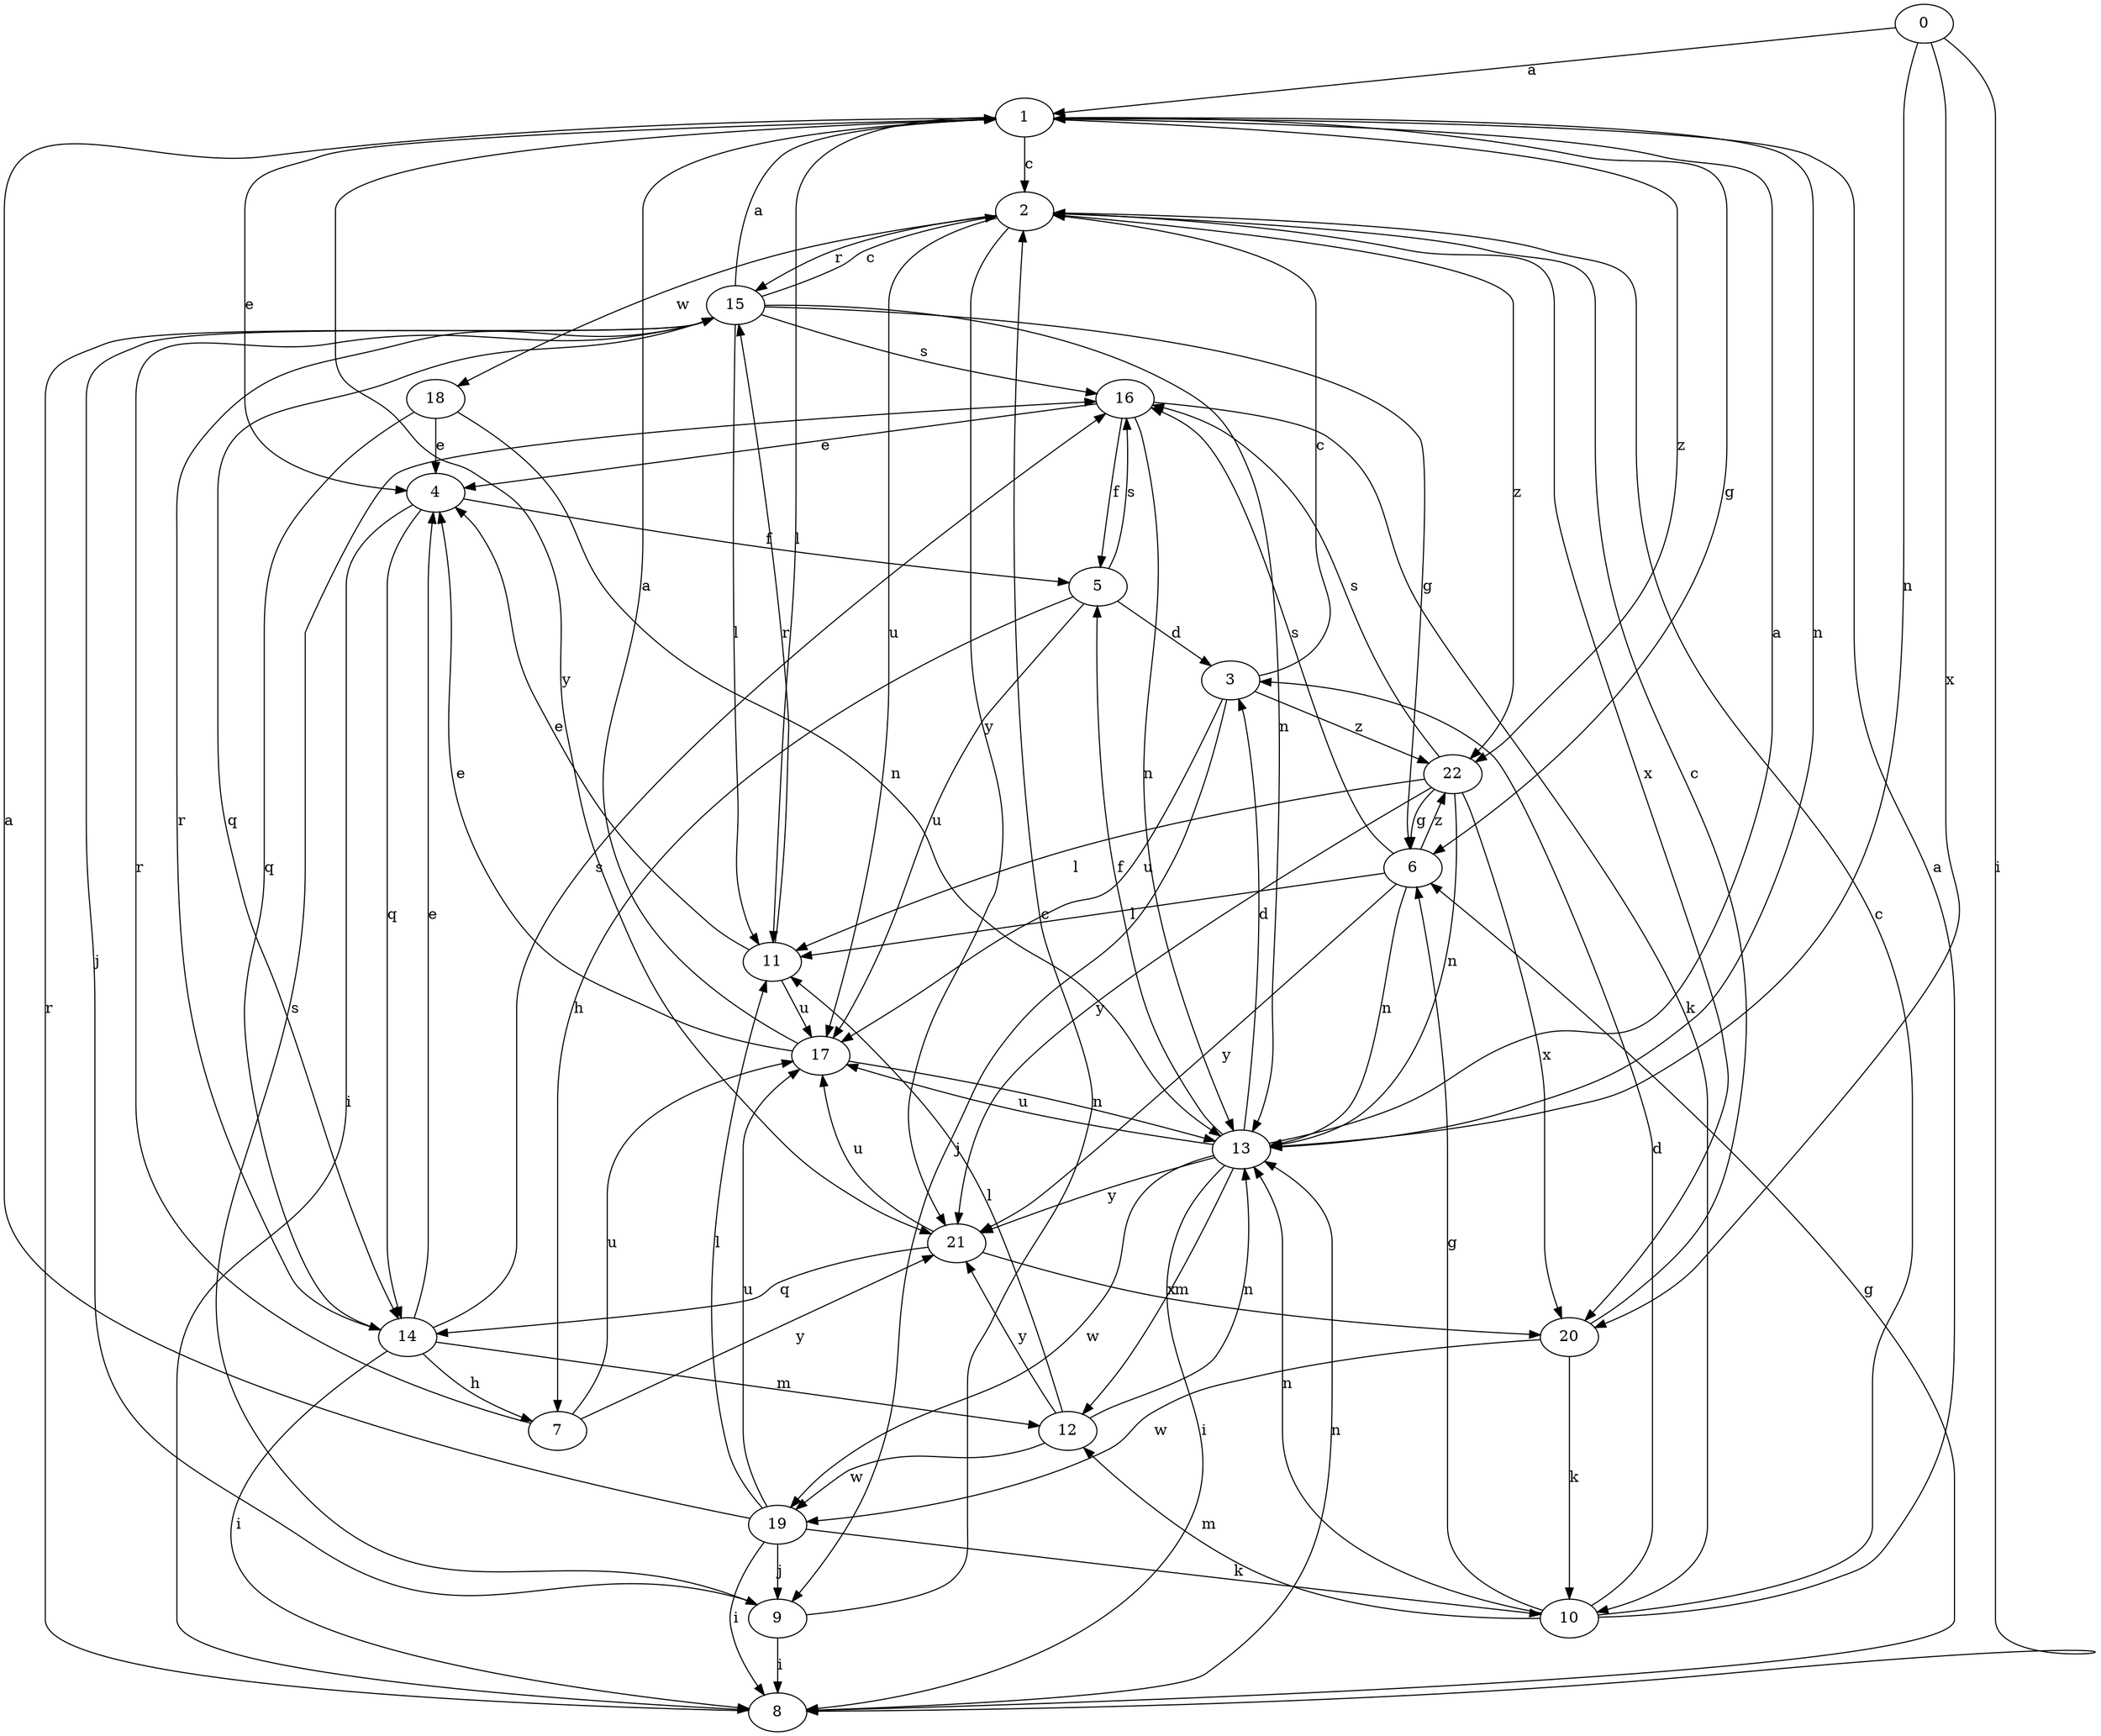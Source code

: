 strict digraph  {
0;
1;
2;
3;
4;
5;
6;
7;
8;
9;
10;
11;
12;
13;
14;
15;
16;
17;
18;
19;
20;
21;
22;
0 -> 1  [label=a];
0 -> 8  [label=i];
0 -> 13  [label=n];
0 -> 20  [label=x];
1 -> 2  [label=c];
1 -> 4  [label=e];
1 -> 6  [label=g];
1 -> 11  [label=l];
1 -> 13  [label=n];
1 -> 21  [label=y];
1 -> 22  [label=z];
2 -> 15  [label=r];
2 -> 17  [label=u];
2 -> 18  [label=w];
2 -> 20  [label=x];
2 -> 21  [label=y];
2 -> 22  [label=z];
3 -> 2  [label=c];
3 -> 9  [label=j];
3 -> 17  [label=u];
3 -> 22  [label=z];
4 -> 5  [label=f];
4 -> 8  [label=i];
4 -> 14  [label=q];
5 -> 3  [label=d];
5 -> 7  [label=h];
5 -> 16  [label=s];
5 -> 17  [label=u];
6 -> 11  [label=l];
6 -> 13  [label=n];
6 -> 16  [label=s];
6 -> 21  [label=y];
6 -> 22  [label=z];
7 -> 15  [label=r];
7 -> 17  [label=u];
7 -> 21  [label=y];
8 -> 6  [label=g];
8 -> 13  [label=n];
8 -> 15  [label=r];
9 -> 2  [label=c];
9 -> 8  [label=i];
9 -> 16  [label=s];
10 -> 1  [label=a];
10 -> 2  [label=c];
10 -> 3  [label=d];
10 -> 6  [label=g];
10 -> 12  [label=m];
10 -> 13  [label=n];
11 -> 4  [label=e];
11 -> 15  [label=r];
11 -> 17  [label=u];
12 -> 11  [label=l];
12 -> 13  [label=n];
12 -> 19  [label=w];
12 -> 21  [label=y];
13 -> 1  [label=a];
13 -> 3  [label=d];
13 -> 5  [label=f];
13 -> 8  [label=i];
13 -> 12  [label=m];
13 -> 17  [label=u];
13 -> 19  [label=w];
13 -> 21  [label=y];
14 -> 4  [label=e];
14 -> 7  [label=h];
14 -> 8  [label=i];
14 -> 12  [label=m];
14 -> 15  [label=r];
14 -> 16  [label=s];
15 -> 1  [label=a];
15 -> 2  [label=c];
15 -> 6  [label=g];
15 -> 9  [label=j];
15 -> 11  [label=l];
15 -> 13  [label=n];
15 -> 14  [label=q];
15 -> 16  [label=s];
16 -> 4  [label=e];
16 -> 5  [label=f];
16 -> 10  [label=k];
16 -> 13  [label=n];
17 -> 1  [label=a];
17 -> 4  [label=e];
17 -> 13  [label=n];
18 -> 4  [label=e];
18 -> 13  [label=n];
18 -> 14  [label=q];
19 -> 1  [label=a];
19 -> 8  [label=i];
19 -> 9  [label=j];
19 -> 10  [label=k];
19 -> 11  [label=l];
19 -> 17  [label=u];
20 -> 2  [label=c];
20 -> 10  [label=k];
20 -> 19  [label=w];
21 -> 14  [label=q];
21 -> 17  [label=u];
21 -> 20  [label=x];
22 -> 6  [label=g];
22 -> 11  [label=l];
22 -> 13  [label=n];
22 -> 16  [label=s];
22 -> 20  [label=x];
22 -> 21  [label=y];
}

